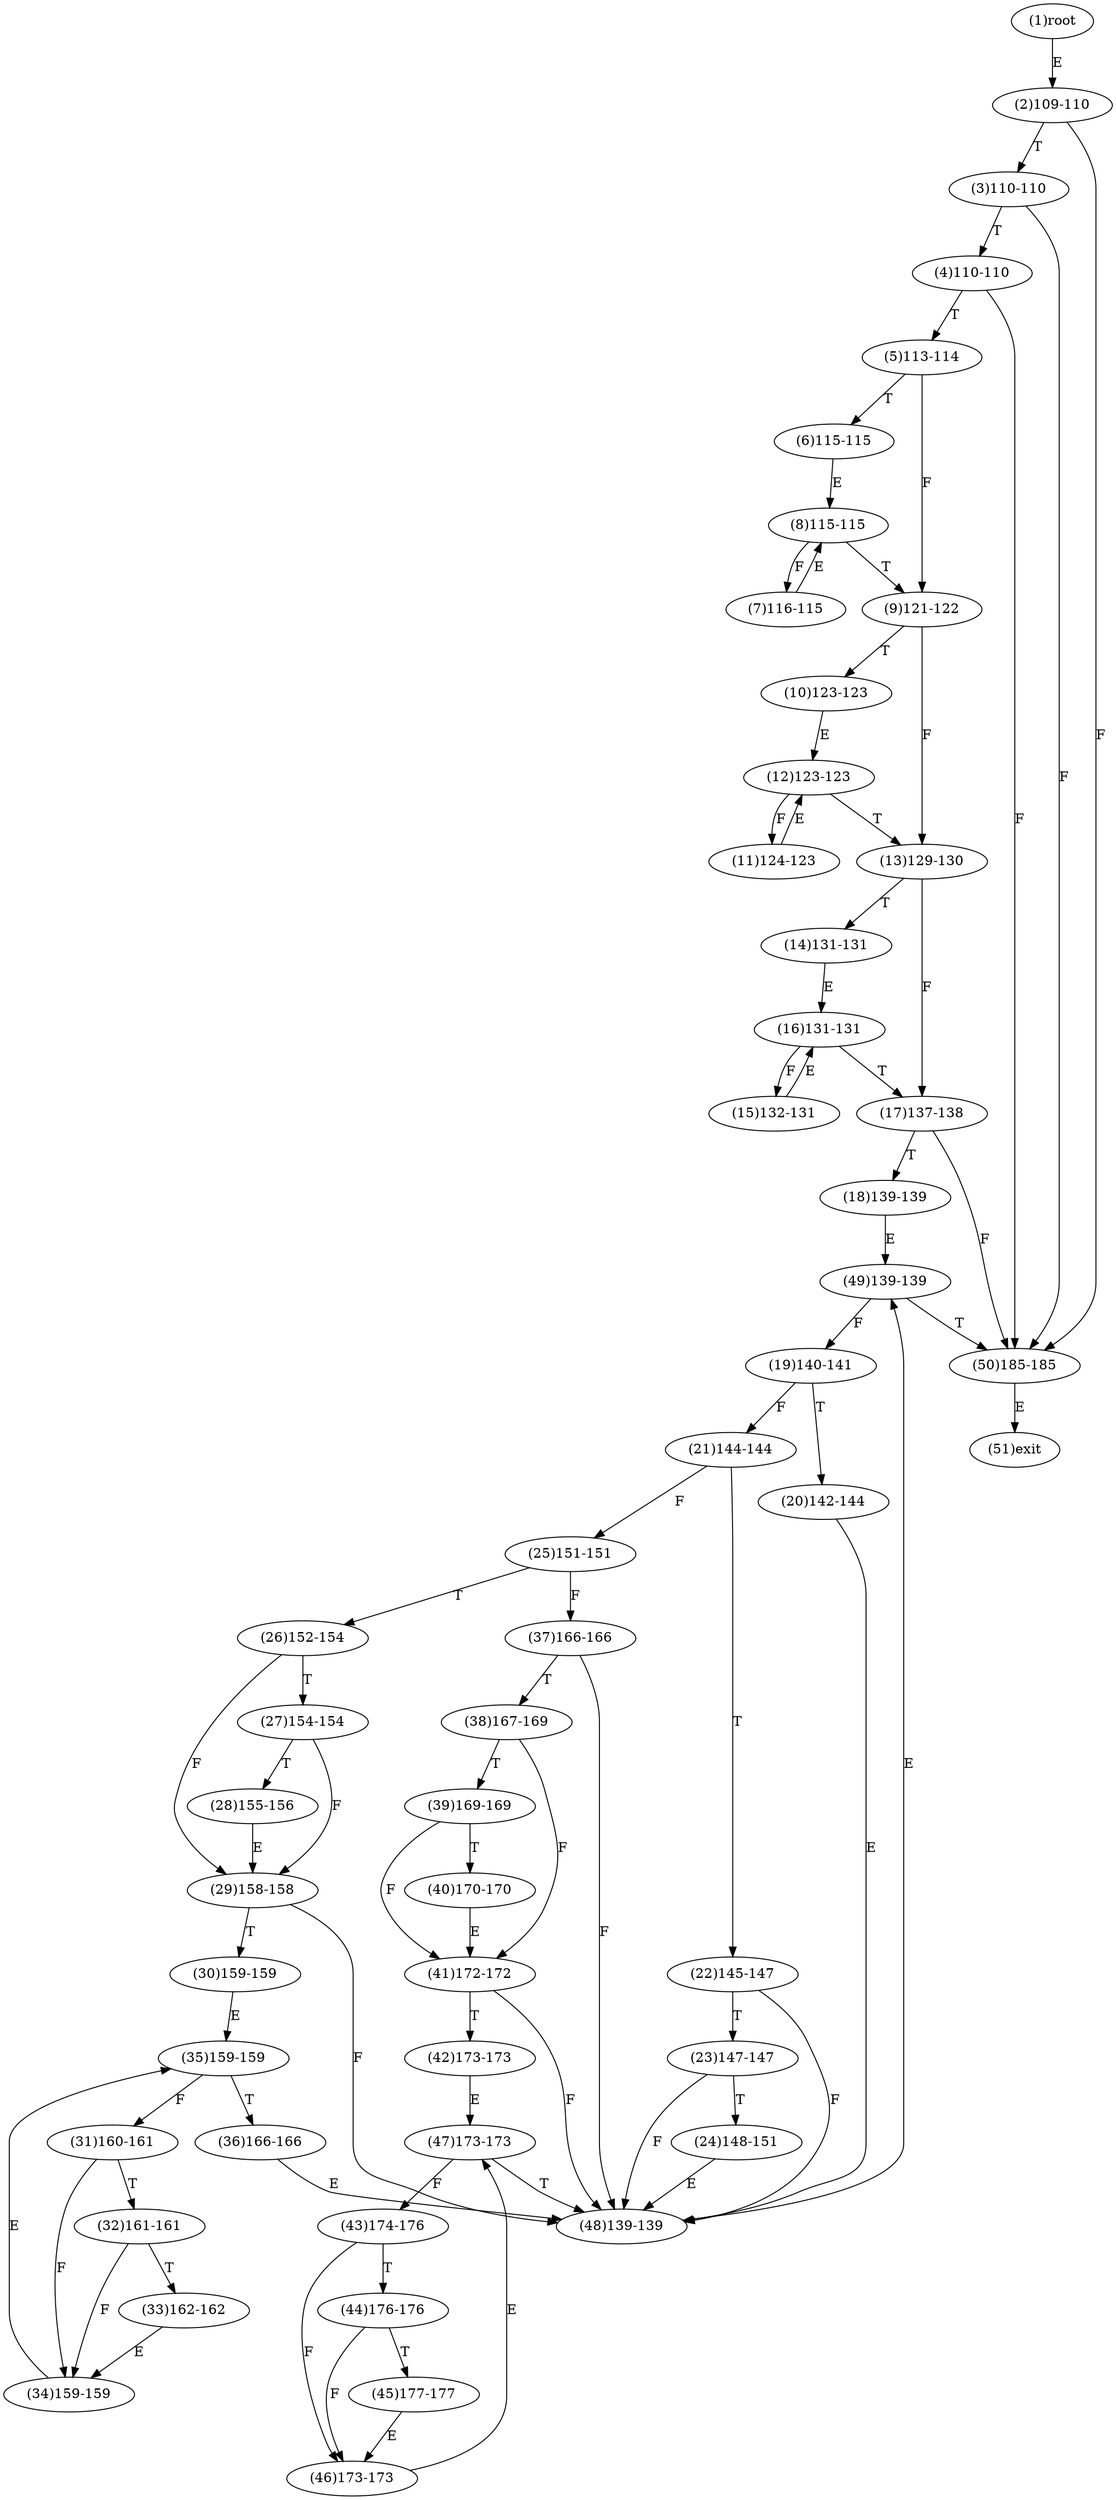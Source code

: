 digraph "" { 
1[ label="(1)root"];
2[ label="(2)109-110"];
3[ label="(3)110-110"];
4[ label="(4)110-110"];
5[ label="(5)113-114"];
6[ label="(6)115-115"];
7[ label="(7)116-115"];
8[ label="(8)115-115"];
9[ label="(9)121-122"];
10[ label="(10)123-123"];
11[ label="(11)124-123"];
12[ label="(12)123-123"];
13[ label="(13)129-130"];
14[ label="(14)131-131"];
15[ label="(15)132-131"];
17[ label="(17)137-138"];
16[ label="(16)131-131"];
19[ label="(19)140-141"];
18[ label="(18)139-139"];
21[ label="(21)144-144"];
20[ label="(20)142-144"];
23[ label="(23)147-147"];
22[ label="(22)145-147"];
25[ label="(25)151-151"];
24[ label="(24)148-151"];
27[ label="(27)154-154"];
26[ label="(26)152-154"];
29[ label="(29)158-158"];
28[ label="(28)155-156"];
31[ label="(31)160-161"];
30[ label="(30)159-159"];
34[ label="(34)159-159"];
35[ label="(35)159-159"];
32[ label="(32)161-161"];
33[ label="(33)162-162"];
38[ label="(38)167-169"];
39[ label="(39)169-169"];
36[ label="(36)166-166"];
37[ label="(37)166-166"];
42[ label="(42)173-173"];
43[ label="(43)174-176"];
40[ label="(40)170-170"];
41[ label="(41)172-172"];
46[ label="(46)173-173"];
47[ label="(47)173-173"];
44[ label="(44)176-176"];
45[ label="(45)177-177"];
51[ label="(51)exit"];
50[ label="(50)185-185"];
49[ label="(49)139-139"];
48[ label="(48)139-139"];
1->2[ label="E"];
2->50[ label="F"];
2->3[ label="T"];
3->50[ label="F"];
3->4[ label="T"];
4->50[ label="F"];
4->5[ label="T"];
5->9[ label="F"];
5->6[ label="T"];
6->8[ label="E"];
7->8[ label="E"];
8->7[ label="F"];
8->9[ label="T"];
9->13[ label="F"];
9->10[ label="T"];
10->12[ label="E"];
11->12[ label="E"];
12->11[ label="F"];
12->13[ label="T"];
13->17[ label="F"];
13->14[ label="T"];
14->16[ label="E"];
15->16[ label="E"];
16->15[ label="F"];
16->17[ label="T"];
17->50[ label="F"];
17->18[ label="T"];
18->49[ label="E"];
19->21[ label="F"];
19->20[ label="T"];
20->48[ label="E"];
21->25[ label="F"];
21->22[ label="T"];
22->48[ label="F"];
22->23[ label="T"];
23->48[ label="F"];
23->24[ label="T"];
24->48[ label="E"];
25->37[ label="F"];
25->26[ label="T"];
26->29[ label="F"];
26->27[ label="T"];
27->29[ label="F"];
27->28[ label="T"];
28->29[ label="E"];
29->48[ label="F"];
29->30[ label="T"];
30->35[ label="E"];
31->34[ label="F"];
31->32[ label="T"];
32->34[ label="F"];
32->33[ label="T"];
33->34[ label="E"];
34->35[ label="E"];
35->31[ label="F"];
35->36[ label="T"];
36->48[ label="E"];
37->48[ label="F"];
37->38[ label="T"];
38->41[ label="F"];
38->39[ label="T"];
39->41[ label="F"];
39->40[ label="T"];
40->41[ label="E"];
41->48[ label="F"];
41->42[ label="T"];
42->47[ label="E"];
43->46[ label="F"];
43->44[ label="T"];
44->46[ label="F"];
44->45[ label="T"];
45->46[ label="E"];
46->47[ label="E"];
47->43[ label="F"];
47->48[ label="T"];
48->49[ label="E"];
49->19[ label="F"];
49->50[ label="T"];
50->51[ label="E"];
}